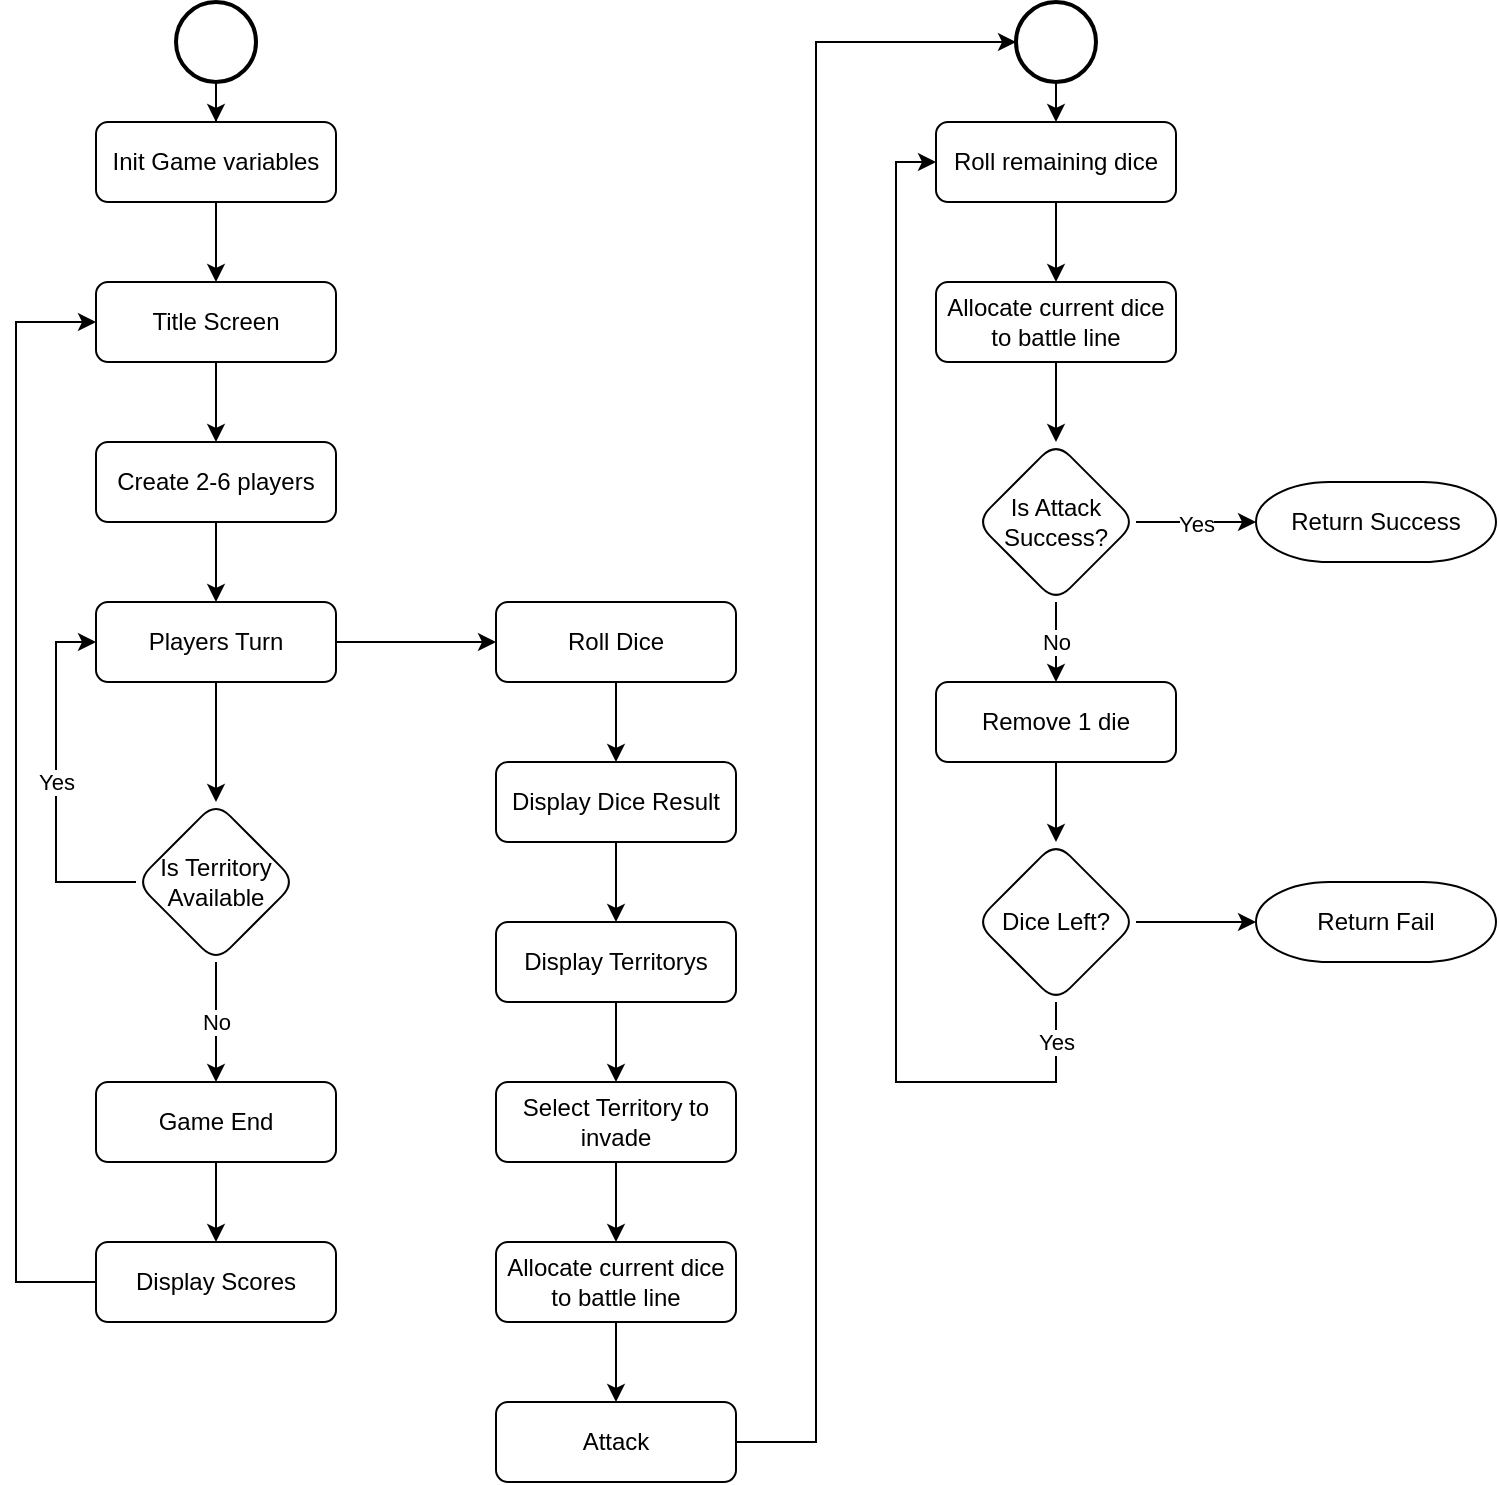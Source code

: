 <mxfile version="20.6.2" type="device"><diagram id="C5RBs43oDa-KdzZeNtuy" name="Page-1"><mxGraphModel dx="1788" dy="1054" grid="1" gridSize="10" guides="1" tooltips="1" connect="1" arrows="1" fold="1" page="1" pageScale="1" pageWidth="1169" pageHeight="1654" math="0" shadow="0"><root><mxCell id="WIyWlLk6GJQsqaUBKTNV-0"/><mxCell id="WIyWlLk6GJQsqaUBKTNV-1" parent="WIyWlLk6GJQsqaUBKTNV-0"/><mxCell id="IElhRE9gbuH6z8SkaIuH-64" value="" style="edgeStyle=orthogonalEdgeStyle;rounded=0;orthogonalLoop=1;jettySize=auto;html=1;" edge="1" parent="WIyWlLk6GJQsqaUBKTNV-1" source="WIyWlLk6GJQsqaUBKTNV-3" target="IElhRE9gbuH6z8SkaIuH-63"><mxGeometry relative="1" as="geometry"/></mxCell><mxCell id="WIyWlLk6GJQsqaUBKTNV-3" value="Init Game variables" style="rounded=1;whiteSpace=wrap;html=1;fontSize=12;glass=0;strokeWidth=1;shadow=0;" parent="WIyWlLk6GJQsqaUBKTNV-1" vertex="1"><mxGeometry x="80" y="80" width="120" height="40" as="geometry"/></mxCell><mxCell id="IElhRE9gbuH6z8SkaIuH-1" value="" style="edgeStyle=orthogonalEdgeStyle;rounded=0;orthogonalLoop=1;jettySize=auto;html=1;" edge="1" parent="WIyWlLk6GJQsqaUBKTNV-1" source="IElhRE9gbuH6z8SkaIuH-0" target="WIyWlLk6GJQsqaUBKTNV-3"><mxGeometry relative="1" as="geometry"/></mxCell><mxCell id="IElhRE9gbuH6z8SkaIuH-0" value="" style="strokeWidth=2;html=1;shape=mxgraph.flowchart.start_2;whiteSpace=wrap;" vertex="1" parent="WIyWlLk6GJQsqaUBKTNV-1"><mxGeometry x="120" y="20" width="40" height="40" as="geometry"/></mxCell><mxCell id="IElhRE9gbuH6z8SkaIuH-5" value="" style="edgeStyle=orthogonalEdgeStyle;rounded=0;orthogonalLoop=1;jettySize=auto;html=1;entryX=0.5;entryY=0;entryDx=0;entryDy=0;" edge="1" parent="WIyWlLk6GJQsqaUBKTNV-1" source="IElhRE9gbuH6z8SkaIuH-2" target="IElhRE9gbuH6z8SkaIuH-6"><mxGeometry relative="1" as="geometry"><mxPoint x="140" y="240" as="targetPoint"/></mxGeometry></mxCell><mxCell id="IElhRE9gbuH6z8SkaIuH-2" value="Create 2-6 players" style="whiteSpace=wrap;html=1;rounded=1;glass=0;strokeWidth=1;shadow=0;" vertex="1" parent="WIyWlLk6GJQsqaUBKTNV-1"><mxGeometry x="80" y="240" width="120" height="40" as="geometry"/></mxCell><mxCell id="IElhRE9gbuH6z8SkaIuH-9" value="" style="edgeStyle=orthogonalEdgeStyle;rounded=0;orthogonalLoop=1;jettySize=auto;html=1;" edge="1" parent="WIyWlLk6GJQsqaUBKTNV-1" source="IElhRE9gbuH6z8SkaIuH-6" target="IElhRE9gbuH6z8SkaIuH-8"><mxGeometry relative="1" as="geometry"/></mxCell><mxCell id="IElhRE9gbuH6z8SkaIuH-55" value="" style="edgeStyle=orthogonalEdgeStyle;rounded=0;orthogonalLoop=1;jettySize=auto;html=1;" edge="1" parent="WIyWlLk6GJQsqaUBKTNV-1" source="IElhRE9gbuH6z8SkaIuH-6" target="IElhRE9gbuH6z8SkaIuH-54"><mxGeometry relative="1" as="geometry"/></mxCell><mxCell id="IElhRE9gbuH6z8SkaIuH-6" value="Players Turn" style="whiteSpace=wrap;html=1;rounded=1;glass=0;strokeWidth=1;shadow=0;" vertex="1" parent="WIyWlLk6GJQsqaUBKTNV-1"><mxGeometry x="80" y="320" width="120" height="40" as="geometry"/></mxCell><mxCell id="IElhRE9gbuH6z8SkaIuH-11" value="" style="edgeStyle=orthogonalEdgeStyle;rounded=0;orthogonalLoop=1;jettySize=auto;html=1;" edge="1" parent="WIyWlLk6GJQsqaUBKTNV-1" source="IElhRE9gbuH6z8SkaIuH-8" target="IElhRE9gbuH6z8SkaIuH-10"><mxGeometry relative="1" as="geometry"/></mxCell><mxCell id="IElhRE9gbuH6z8SkaIuH-8" value="Roll Dice" style="whiteSpace=wrap;html=1;rounded=1;glass=0;strokeWidth=1;shadow=0;" vertex="1" parent="WIyWlLk6GJQsqaUBKTNV-1"><mxGeometry x="280" y="320" width="120" height="40" as="geometry"/></mxCell><mxCell id="IElhRE9gbuH6z8SkaIuH-13" value="" style="edgeStyle=orthogonalEdgeStyle;rounded=0;orthogonalLoop=1;jettySize=auto;html=1;" edge="1" parent="WIyWlLk6GJQsqaUBKTNV-1" source="IElhRE9gbuH6z8SkaIuH-10" target="IElhRE9gbuH6z8SkaIuH-12"><mxGeometry relative="1" as="geometry"/></mxCell><mxCell id="IElhRE9gbuH6z8SkaIuH-10" value="Display Dice Result" style="whiteSpace=wrap;html=1;rounded=1;glass=0;strokeWidth=1;shadow=0;" vertex="1" parent="WIyWlLk6GJQsqaUBKTNV-1"><mxGeometry x="280" y="400" width="120" height="40" as="geometry"/></mxCell><mxCell id="IElhRE9gbuH6z8SkaIuH-15" value="" style="edgeStyle=orthogonalEdgeStyle;rounded=0;orthogonalLoop=1;jettySize=auto;html=1;" edge="1" parent="WIyWlLk6GJQsqaUBKTNV-1" source="IElhRE9gbuH6z8SkaIuH-12" target="IElhRE9gbuH6z8SkaIuH-14"><mxGeometry relative="1" as="geometry"/></mxCell><mxCell id="IElhRE9gbuH6z8SkaIuH-12" value="Display Territorys" style="whiteSpace=wrap;html=1;rounded=1;glass=0;strokeWidth=1;shadow=0;" vertex="1" parent="WIyWlLk6GJQsqaUBKTNV-1"><mxGeometry x="280" y="480" width="120" height="40" as="geometry"/></mxCell><mxCell id="IElhRE9gbuH6z8SkaIuH-17" value="" style="edgeStyle=orthogonalEdgeStyle;rounded=0;orthogonalLoop=1;jettySize=auto;html=1;" edge="1" parent="WIyWlLk6GJQsqaUBKTNV-1" source="IElhRE9gbuH6z8SkaIuH-14" target="IElhRE9gbuH6z8SkaIuH-16"><mxGeometry relative="1" as="geometry"/></mxCell><mxCell id="IElhRE9gbuH6z8SkaIuH-14" value="Select Territory to invade" style="whiteSpace=wrap;html=1;rounded=1;glass=0;strokeWidth=1;shadow=0;" vertex="1" parent="WIyWlLk6GJQsqaUBKTNV-1"><mxGeometry x="280" y="560" width="120" height="40" as="geometry"/></mxCell><mxCell id="IElhRE9gbuH6z8SkaIuH-19" value="" style="edgeStyle=orthogonalEdgeStyle;rounded=0;orthogonalLoop=1;jettySize=auto;html=1;" edge="1" parent="WIyWlLk6GJQsqaUBKTNV-1" source="IElhRE9gbuH6z8SkaIuH-16" target="IElhRE9gbuH6z8SkaIuH-18"><mxGeometry relative="1" as="geometry"/></mxCell><mxCell id="IElhRE9gbuH6z8SkaIuH-16" value="Allocate current dice to battle line" style="whiteSpace=wrap;html=1;rounded=1;glass=0;strokeWidth=1;shadow=0;" vertex="1" parent="WIyWlLk6GJQsqaUBKTNV-1"><mxGeometry x="280" y="640" width="120" height="40" as="geometry"/></mxCell><mxCell id="IElhRE9gbuH6z8SkaIuH-21" value="" style="edgeStyle=orthogonalEdgeStyle;rounded=0;orthogonalLoop=1;jettySize=auto;html=1;entryX=0;entryY=0.5;entryDx=0;entryDy=0;entryPerimeter=0;" edge="1" parent="WIyWlLk6GJQsqaUBKTNV-1" source="IElhRE9gbuH6z8SkaIuH-18" target="IElhRE9gbuH6z8SkaIuH-33"><mxGeometry relative="1" as="geometry"><mxPoint x="480" y="740" as="targetPoint"/><Array as="points"><mxPoint x="440" y="740"/><mxPoint x="440" y="40"/></Array></mxGeometry></mxCell><mxCell id="IElhRE9gbuH6z8SkaIuH-18" value="Attack" style="whiteSpace=wrap;html=1;rounded=1;glass=0;strokeWidth=1;shadow=0;" vertex="1" parent="WIyWlLk6GJQsqaUBKTNV-1"><mxGeometry x="280" y="720" width="120" height="40" as="geometry"/></mxCell><mxCell id="IElhRE9gbuH6z8SkaIuH-27" value="Yes" style="edgeStyle=orthogonalEdgeStyle;rounded=0;orthogonalLoop=1;jettySize=auto;html=1;" edge="1" parent="WIyWlLk6GJQsqaUBKTNV-1" target="IElhRE9gbuH6z8SkaIuH-26"><mxGeometry relative="1" as="geometry"><mxPoint x="460" y="920" as="sourcePoint"/></mxGeometry></mxCell><mxCell id="IElhRE9gbuH6z8SkaIuH-44" value="" style="edgeStyle=orthogonalEdgeStyle;rounded=0;orthogonalLoop=1;jettySize=auto;html=1;entryX=0.5;entryY=0;entryDx=0;entryDy=0;" edge="1" parent="WIyWlLk6GJQsqaUBKTNV-1" source="IElhRE9gbuH6z8SkaIuH-33" target="IElhRE9gbuH6z8SkaIuH-35"><mxGeometry relative="1" as="geometry"><mxPoint x="650" y="90" as="targetPoint"/><Array as="points"><mxPoint x="560" y="50"/><mxPoint x="560" y="50"/></Array></mxGeometry></mxCell><mxCell id="IElhRE9gbuH6z8SkaIuH-33" value="" style="strokeWidth=2;html=1;shape=mxgraph.flowchart.start_2;whiteSpace=wrap;" vertex="1" parent="WIyWlLk6GJQsqaUBKTNV-1"><mxGeometry x="540" y="20" width="40" height="40" as="geometry"/></mxCell><mxCell id="IElhRE9gbuH6z8SkaIuH-34" value="" style="edgeStyle=orthogonalEdgeStyle;rounded=0;orthogonalLoop=1;jettySize=auto;html=1;" edge="1" parent="WIyWlLk6GJQsqaUBKTNV-1" source="IElhRE9gbuH6z8SkaIuH-35" target="IElhRE9gbuH6z8SkaIuH-37"><mxGeometry relative="1" as="geometry"/></mxCell><mxCell id="IElhRE9gbuH6z8SkaIuH-35" value="Roll remaining dice" style="whiteSpace=wrap;html=1;rounded=1;glass=0;strokeWidth=1;shadow=0;" vertex="1" parent="WIyWlLk6GJQsqaUBKTNV-1"><mxGeometry x="500" y="80" width="120" height="40" as="geometry"/></mxCell><mxCell id="IElhRE9gbuH6z8SkaIuH-36" value="" style="edgeStyle=orthogonalEdgeStyle;rounded=0;orthogonalLoop=1;jettySize=auto;html=1;" edge="1" parent="WIyWlLk6GJQsqaUBKTNV-1" source="IElhRE9gbuH6z8SkaIuH-37" target="IElhRE9gbuH6z8SkaIuH-39"><mxGeometry relative="1" as="geometry"/></mxCell><mxCell id="IElhRE9gbuH6z8SkaIuH-37" value="Allocate current dice to battle line" style="whiteSpace=wrap;html=1;rounded=1;glass=0;strokeWidth=1;shadow=0;" vertex="1" parent="WIyWlLk6GJQsqaUBKTNV-1"><mxGeometry x="500" y="160" width="120" height="40" as="geometry"/></mxCell><mxCell id="IElhRE9gbuH6z8SkaIuH-38" value="No" style="edgeStyle=orthogonalEdgeStyle;rounded=0;orthogonalLoop=1;jettySize=auto;html=1;" edge="1" parent="WIyWlLk6GJQsqaUBKTNV-1" source="IElhRE9gbuH6z8SkaIuH-39" target="IElhRE9gbuH6z8SkaIuH-41"><mxGeometry relative="1" as="geometry"/></mxCell><mxCell id="IElhRE9gbuH6z8SkaIuH-42" value="Yes" style="edgeStyle=orthogonalEdgeStyle;rounded=0;orthogonalLoop=1;jettySize=auto;html=1;" edge="1" parent="WIyWlLk6GJQsqaUBKTNV-1" source="IElhRE9gbuH6z8SkaIuH-39"><mxGeometry relative="1" as="geometry"><mxPoint x="660" y="280" as="targetPoint"/></mxGeometry></mxCell><mxCell id="IElhRE9gbuH6z8SkaIuH-39" value="Is Attack Success?" style="rhombus;whiteSpace=wrap;html=1;rounded=1;glass=0;strokeWidth=1;shadow=0;" vertex="1" parent="WIyWlLk6GJQsqaUBKTNV-1"><mxGeometry x="520" y="240" width="80" height="80" as="geometry"/></mxCell><mxCell id="IElhRE9gbuH6z8SkaIuH-46" value="" style="edgeStyle=orthogonalEdgeStyle;rounded=0;orthogonalLoop=1;jettySize=auto;html=1;" edge="1" parent="WIyWlLk6GJQsqaUBKTNV-1" source="IElhRE9gbuH6z8SkaIuH-41" target="IElhRE9gbuH6z8SkaIuH-45"><mxGeometry relative="1" as="geometry"/></mxCell><mxCell id="IElhRE9gbuH6z8SkaIuH-41" value="Remove 1 die" style="whiteSpace=wrap;html=1;rounded=1;glass=0;strokeWidth=1;shadow=0;" vertex="1" parent="WIyWlLk6GJQsqaUBKTNV-1"><mxGeometry x="500" y="360" width="120" height="40" as="geometry"/></mxCell><mxCell id="IElhRE9gbuH6z8SkaIuH-48" value="" style="edgeStyle=orthogonalEdgeStyle;rounded=0;orthogonalLoop=1;jettySize=auto;html=1;" edge="1" parent="WIyWlLk6GJQsqaUBKTNV-1" source="IElhRE9gbuH6z8SkaIuH-45"><mxGeometry relative="1" as="geometry"><mxPoint x="660" y="480" as="targetPoint"/></mxGeometry></mxCell><mxCell id="IElhRE9gbuH6z8SkaIuH-49" value="Yes" style="edgeStyle=orthogonalEdgeStyle;rounded=0;orthogonalLoop=1;jettySize=auto;html=1;exitX=0.5;exitY=1;exitDx=0;exitDy=0;entryX=0;entryY=0.5;entryDx=0;entryDy=0;" edge="1" parent="WIyWlLk6GJQsqaUBKTNV-1" source="IElhRE9gbuH6z8SkaIuH-45" target="IElhRE9gbuH6z8SkaIuH-35"><mxGeometry x="-0.933" relative="1" as="geometry"><Array as="points"><mxPoint x="560" y="560"/><mxPoint x="480" y="560"/><mxPoint x="480" y="100"/></Array><mxPoint as="offset"/></mxGeometry></mxCell><mxCell id="IElhRE9gbuH6z8SkaIuH-45" value="Dice Left?" style="rhombus;whiteSpace=wrap;html=1;rounded=1;glass=0;strokeWidth=1;shadow=0;" vertex="1" parent="WIyWlLk6GJQsqaUBKTNV-1"><mxGeometry x="520" y="440" width="80" height="80" as="geometry"/></mxCell><mxCell id="IElhRE9gbuH6z8SkaIuH-50" value="Return Success" style="strokeWidth=1;html=1;shape=mxgraph.flowchart.terminator;whiteSpace=wrap;" vertex="1" parent="WIyWlLk6GJQsqaUBKTNV-1"><mxGeometry x="660" y="260" width="120" height="40" as="geometry"/></mxCell><mxCell id="IElhRE9gbuH6z8SkaIuH-52" value="Return Fail" style="strokeWidth=1;html=1;shape=mxgraph.flowchart.terminator;whiteSpace=wrap;" vertex="1" parent="WIyWlLk6GJQsqaUBKTNV-1"><mxGeometry x="660" y="460" width="120" height="40" as="geometry"/></mxCell><mxCell id="IElhRE9gbuH6z8SkaIuH-56" value="Yes" style="edgeStyle=orthogonalEdgeStyle;rounded=0;orthogonalLoop=1;jettySize=auto;html=1;exitX=0;exitY=0.5;exitDx=0;exitDy=0;entryX=0;entryY=0.5;entryDx=0;entryDy=0;" edge="1" parent="WIyWlLk6GJQsqaUBKTNV-1" source="IElhRE9gbuH6z8SkaIuH-54" target="IElhRE9gbuH6z8SkaIuH-6"><mxGeometry relative="1" as="geometry"><mxPoint x="60" y="350" as="targetPoint"/></mxGeometry></mxCell><mxCell id="IElhRE9gbuH6z8SkaIuH-58" value="No" style="edgeStyle=orthogonalEdgeStyle;rounded=0;orthogonalLoop=1;jettySize=auto;html=1;" edge="1" parent="WIyWlLk6GJQsqaUBKTNV-1" source="IElhRE9gbuH6z8SkaIuH-54" target="IElhRE9gbuH6z8SkaIuH-57"><mxGeometry relative="1" as="geometry"/></mxCell><mxCell id="IElhRE9gbuH6z8SkaIuH-54" value="Is Territory Available" style="rhombus;whiteSpace=wrap;html=1;rounded=1;glass=0;strokeWidth=1;shadow=0;" vertex="1" parent="WIyWlLk6GJQsqaUBKTNV-1"><mxGeometry x="100" y="420" width="80" height="80" as="geometry"/></mxCell><mxCell id="IElhRE9gbuH6z8SkaIuH-60" value="" style="edgeStyle=orthogonalEdgeStyle;rounded=0;orthogonalLoop=1;jettySize=auto;html=1;" edge="1" parent="WIyWlLk6GJQsqaUBKTNV-1" source="IElhRE9gbuH6z8SkaIuH-57" target="IElhRE9gbuH6z8SkaIuH-59"><mxGeometry relative="1" as="geometry"/></mxCell><mxCell id="IElhRE9gbuH6z8SkaIuH-57" value="Game End" style="whiteSpace=wrap;html=1;rounded=1;glass=0;strokeWidth=1;shadow=0;" vertex="1" parent="WIyWlLk6GJQsqaUBKTNV-1"><mxGeometry x="80" y="560" width="120" height="40" as="geometry"/></mxCell><mxCell id="IElhRE9gbuH6z8SkaIuH-62" value="" style="edgeStyle=orthogonalEdgeStyle;rounded=0;orthogonalLoop=1;jettySize=auto;html=1;entryX=0;entryY=0.5;entryDx=0;entryDy=0;" edge="1" parent="WIyWlLk6GJQsqaUBKTNV-1" source="IElhRE9gbuH6z8SkaIuH-59" target="IElhRE9gbuH6z8SkaIuH-63"><mxGeometry relative="1" as="geometry"><mxPoint x="140" y="720" as="targetPoint"/><Array as="points"><mxPoint x="40" y="660"/><mxPoint x="40" y="180"/></Array></mxGeometry></mxCell><mxCell id="IElhRE9gbuH6z8SkaIuH-59" value="Display Scores" style="whiteSpace=wrap;html=1;rounded=1;glass=0;strokeWidth=1;shadow=0;" vertex="1" parent="WIyWlLk6GJQsqaUBKTNV-1"><mxGeometry x="80" y="640" width="120" height="40" as="geometry"/></mxCell><mxCell id="IElhRE9gbuH6z8SkaIuH-65" style="edgeStyle=orthogonalEdgeStyle;rounded=0;orthogonalLoop=1;jettySize=auto;html=1;exitX=0.5;exitY=1;exitDx=0;exitDy=0;entryX=0.5;entryY=0;entryDx=0;entryDy=0;" edge="1" parent="WIyWlLk6GJQsqaUBKTNV-1" source="IElhRE9gbuH6z8SkaIuH-63" target="IElhRE9gbuH6z8SkaIuH-2"><mxGeometry relative="1" as="geometry"/></mxCell><mxCell id="IElhRE9gbuH6z8SkaIuH-63" value="Title Screen" style="whiteSpace=wrap;html=1;rounded=1;glass=0;strokeWidth=1;shadow=0;" vertex="1" parent="WIyWlLk6GJQsqaUBKTNV-1"><mxGeometry x="80" y="160" width="120" height="40" as="geometry"/></mxCell></root></mxGraphModel></diagram></mxfile>